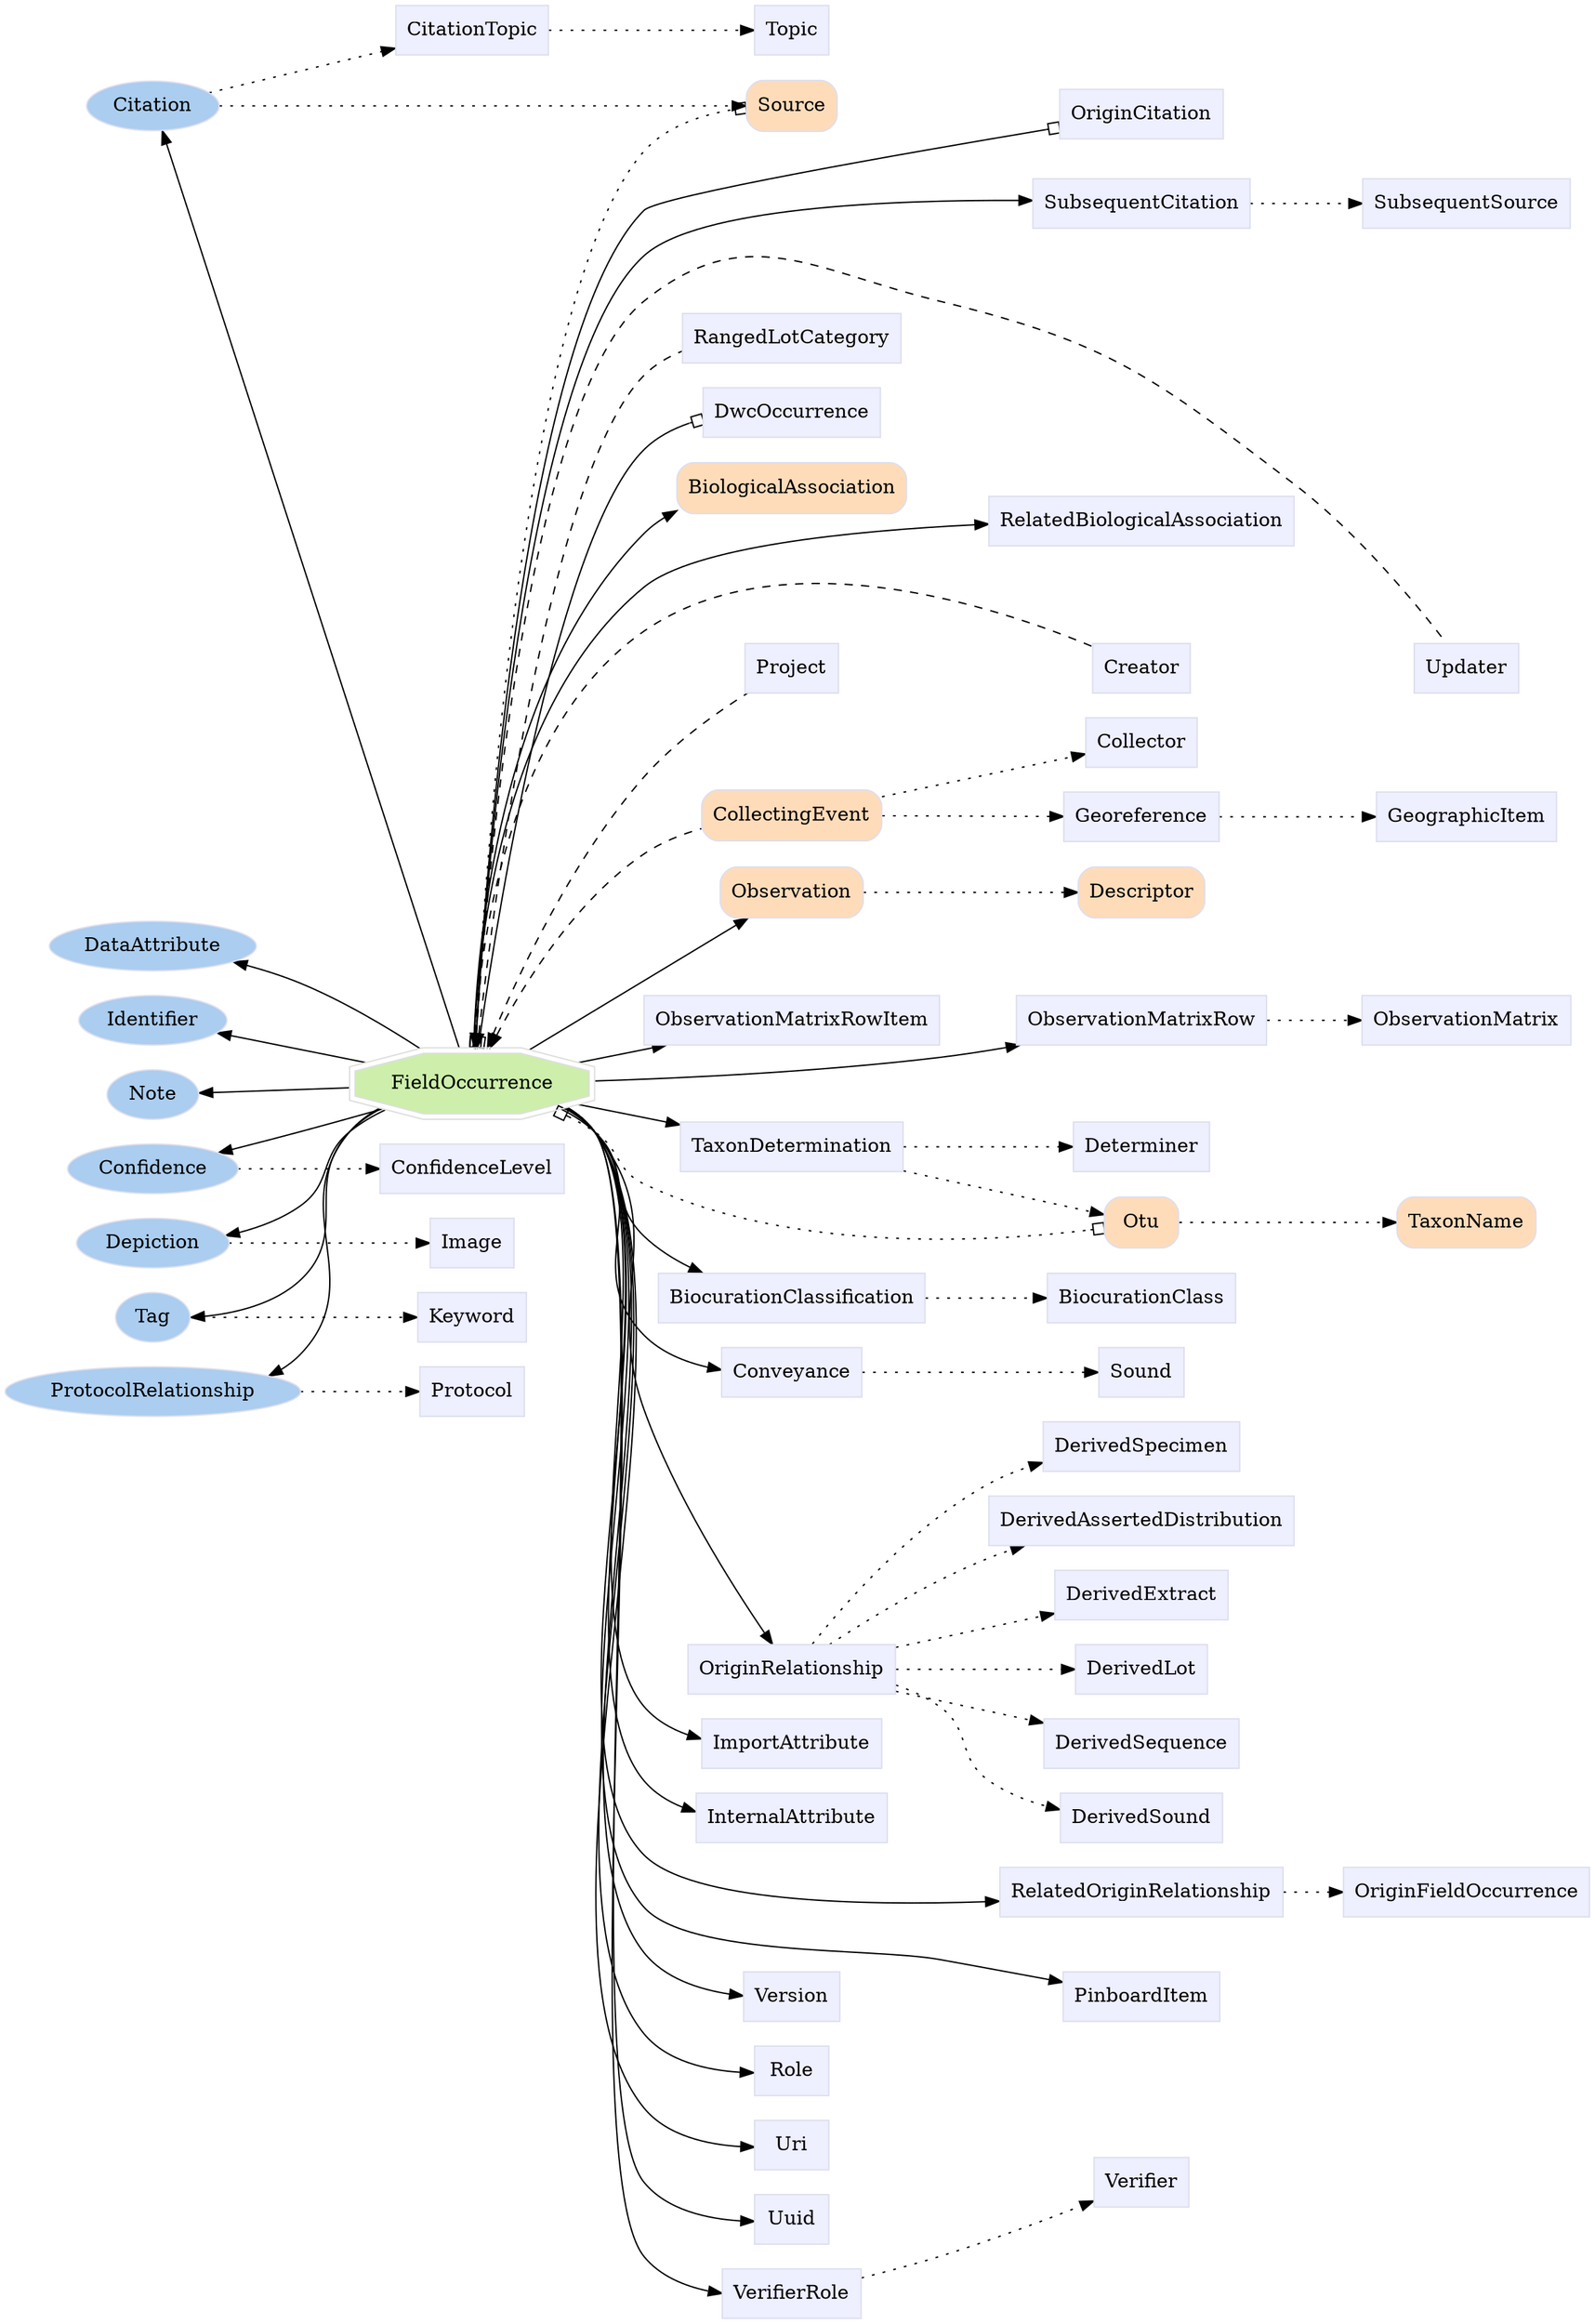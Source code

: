 digraph FieldOccurrence {
	graph [bb="0,0,975.02,1682",
		label="",
		outputorder=edgesfirst,
		rankdir=LR
	];
	node [label="\N"];
	subgraph annotator_cluster {
		graph [rank=min];
		Citation	[color="#dddeee",
			fillcolor="#abcdef",
			group=annotator,
			height=0.5,
			href="/develop/Data/models.html#citation",
			label=Citation,
			pos="88.713,1609",
			shape=oval,
			style=filled,
			target=_top,
			width=1.1279];
		Confidence	[color="#dddeee",
			fillcolor="#abcdef",
			group=annotator,
			height=0.5,
			href="/develop/Data/models.html#confidence",
			label=Confidence,
			pos="88.713,840",
			shape=oval,
			style=filled,
			target=_top,
			width=1.4833];
		DataAttribute	[color="#dddeee",
			fillcolor="#abcdef",
			group=annotator,
			height=0.5,
			href="/develop/Data/models.html#data-attribute",
			label=DataAttribute,
			pos="88.713,1002",
			shape=oval,
			style=filled,
			target=_top,
			width=1.7108];
		Depiction	[color="#dddeee",
			fillcolor="#abcdef",
			group=annotator,
			height=0.5,
			href="/develop/Data/models.html#depiction",
			label=Depiction,
			pos="88.713,786",
			shape=oval,
			style=filled,
			target=_top,
			width=1.3127];
		Identifier	[color="#dddeee",
			fillcolor="#abcdef",
			group=annotator,
			height=0.5,
			href="/develop/Data/models.html#identifier",
			label=Identifier,
			pos="88.713,948",
			shape=oval,
			style=filled,
			target=_top,
			width=1.2558];
		Tag	[color="#dddeee",
			fillcolor="#abcdef",
			group=annotator,
			height=0.5,
			href="/develop/Data/models.html#tag",
			label=Tag,
			pos="88.713,732",
			shape=oval,
			style=filled,
			target=_top,
			width=0.75];
		Note	[color="#dddeee",
			fillcolor="#abcdef",
			group=annotator,
			height=0.5,
			href="/develop/Data/models.html#note",
			label=Note,
			pos="88.713,894",
			shape=oval,
			style=filled,
			target=_top,
			width=0.80088];
		ProtocolRelationship	[color="#dddeee",
			fillcolor="#abcdef",
			group=annotator,
			height=0.5,
			href="/develop/Data/models.html#protocol-relationship",
			label=ProtocolRelationship,
			pos="88.713,678",
			shape=oval,
			style=filled,
			target=_top,
			width=2.4643];
	}
	subgraph core {
		BiologicalAssociation	[color="#dddeee",
			fillcolor="#fedcba",
			group=core,
			height=0.51389,
			href="/develop/Data/models.html#biological-association",
			label=BiologicalAssociation,
			pos="499.27,1331",
			shape=Mrecord,
			style=filled,
			target=_top,
			width=1.8889];
		CollectingEvent	[color="#dddeee",
			fillcolor="#fedcba",
			group=core,
			height=0.51389,
			href="/develop/Data/models.html#collecting-event",
			label=CollectingEvent,
			pos="499.27,1092",
			shape=Mrecord,
			style=filled,
			target=_top,
			width=1.441];
		Observation	[color="#dddeee",
			fillcolor="#fedcba",
			group=core,
			height=0.51389,
			href="/develop/Data/models.html#observation",
			label=Observation,
			pos="499.27,1037",
			shape=Mrecord,
			style=filled,
			target=_top,
			width=1.1389];
		Descriptor	[color="#dddeee",
			fillcolor="#fedcba",
			group=core,
			height=0.51389,
			href="/develop/Data/models.html#descriptor",
			label=Descriptor,
			pos="709.14,1037",
			shape=Mrecord,
			style=filled,
			target=_top,
			width=1.0139];
		Otu	[color="#dddeee",
			fillcolor="#fedcba",
			group=core,
			height=0.51389,
			href="/develop/Data/models.html#otu",
			label=Otu,
			pos="709.14,797",
			shape=Mrecord,
			style=filled,
			target=_top,
			width=0.75];
		Source	[color="#dddeee",
			fillcolor="#fedcba",
			group=core,
			height=0.51389,
			href="/develop/Data/models.html#source",
			label=Source,
			pos="499.27,1609",
			shape=Mrecord,
			style=filled,
			target=_top,
			width=0.75];
		TaxonName	[color="#dddeee",
			fillcolor="#fedcba",
			group=core,
			height=0.51389,
			href="/develop/Data/models.html#taxon-name",
			label=TaxonName,
			pos="904.39,797",
			shape=Mrecord,
			style=filled,
			target=_top,
			width=1.1597];
	}
	subgraph supporting {
		FieldOccurrence	[color="#dedede",
			fillcolor="#cdefab",
			group=target,
			height=0.61111,
			href="/develop/Data/models.html#field-occurrence",
			label=FieldOccurrence,
			pos="295.72,898",
			shape=doubleoctagon,
			style=filled,
			target=_top,
			width=2.286];
		BiocurationClassification	[color="#dddeee",
			fillcolor="#eeefff",
			group=supporting,
			height=0.5,
			href="/develop/Data/models.html#biocuration-classification",
			label=BiocurationClassification,
			pos="499.27,742",
			shape=box,
			style=filled,
			target=_top,
			width=2.1389];
		BiocurationClass	[color="#dddeee",
			fillcolor="#eeefff",
			group=supporting,
			height=0.5,
			href="/develop/Data/models.html#biocuration-class",
			label=BiocurationClass,
			pos="709.14,742",
			shape=box,
			style=filled,
			target=_top,
			width=1.5139];
		CitationTopic	[color="#dddeee",
			fillcolor="#eeefff",
			group=supporting,
			height=0.5,
			href="/develop/Data/models.html#citation-topic",
			label=CitationTopic,
			pos="295.72,1664",
			shape=box,
			style=filled,
			target=_top,
			width=1.2639];
		Collector	[color="#dddeee",
			fillcolor="#eeefff",
			group=supporting,
			height=0.5,
			href="/develop/Data/models.html#collector",
			label=Collector,
			pos="709.14,1146",
			shape=box,
			style=filled,
			target=_top,
			width=0.92014];
		ConfidenceLevel	[color="#dddeee",
			fillcolor="#eeefff",
			group=supporting,
			height=0.5,
			href="/develop/Data/models.html#confidence-level",
			label=ConfidenceLevel,
			pos="295.72,840",
			shape=box,
			style=filled,
			target=_top,
			width=1.5139];
		Conveyance	[color="#dddeee",
			fillcolor="#eeefff",
			group=supporting,
			height=0.5,
			href="/develop/Data/models.html#conveyance",
			label=Conveyance,
			pos="499.27,688",
			shape=box,
			style=filled,
			target=_top,
			width=1.1493];
		OriginRelationship	[color="#dddeee",
			fillcolor="#eeefff",
			group=supporting,
			height=0.5,
			href="/develop/Data/models.html#origin-relationship",
			label=OriginRelationship,
			pos="499.27,472",
			shape=box,
			style=filled,
			target=_top,
			width=1.6597];
		DerivedAssertedDistribution	[color="#dddeee",
			fillcolor="#eeefff",
			group=supporting,
			height=0.5,
			href="/develop/Data/models.html#derived-asserted-distribution",
			label=DerivedAssertedDistribution,
			pos="709.14,580",
			shape=box,
			style=filled,
			target=_top,
			width=2.3889];
		DerivedExtract	[color="#dddeee",
			fillcolor="#eeefff",
			group=supporting,
			height=0.5,
			href="/develop/Data/models.html#derived-extract",
			label=DerivedExtract,
			pos="709.14,526",
			shape=box,
			style=filled,
			target=_top,
			width=1.3681];
		DerivedLot	[color="#dddeee",
			fillcolor="#eeefff",
			group=supporting,
			height=0.5,
			href="/develop/Data/models.html#derived-lot",
			label=DerivedLot,
			pos="709.14,472",
			shape=box,
			style=filled,
			target=_top,
			width=1.0868];
		DerivedSequence	[color="#dddeee",
			fillcolor="#eeefff",
			group=supporting,
			height=0.5,
			href="/develop/Data/models.html#derived-sequence",
			label=DerivedSequence,
			pos="709.14,418",
			shape=box,
			style=filled,
			target=_top,
			width=1.5451];
		DerivedSound	[color="#dddeee",
			fillcolor="#eeefff",
			group=supporting,
			height=0.5,
			href="/develop/Data/models.html#derived-sound",
			label=DerivedSound,
			pos="709.14,364",
			shape=box,
			style=filled,
			target=_top,
			width=1.3056];
		DerivedSpecimen	[color="#dddeee",
			fillcolor="#eeefff",
			group=supporting,
			height=0.5,
			href="/develop/Data/models.html#derived-specimen",
			label=DerivedSpecimen,
			pos="709.14,634",
			shape=box,
			style=filled,
			target=_top,
			width=1.5764];
		TaxonDetermination	[color="#dddeee",
			fillcolor="#eeefff",
			group=supporting,
			height=0.5,
			href="/develop/Data/models.html#taxon-determination",
			label=TaxonDetermination,
			pos="499.27,852",
			shape=box,
			style=filled,
			target=_top,
			width=1.7951];
		Determiner	[color="#dddeee",
			fillcolor="#eeefff",
			group=supporting,
			height=0.5,
			href="/develop/Data/models.html#determiner",
			label=Determiner,
			pos="709.14,852",
			shape=box,
			style=filled,
			target=_top,
			width=1.0868];
		Georeference	[color="#dddeee",
			fillcolor="#eeefff",
			group=supporting,
			height=0.5,
			href="/develop/Data/models.html#georeference",
			label=Georeference,
			pos="709.14,1092",
			shape=box,
			style=filled,
			target=_top,
			width=1.2326];
		GeographicItem	[color="#dddeee",
			fillcolor="#eeefff",
			group=supporting,
			height=0.5,
			href="/develop/Data/models.html#geographic-item",
			label=GeographicItem,
			pos="904.39,1092",
			shape=box,
			style=filled,
			target=_top,
			width=1.4514];
		Image	[color="#dddeee",
			fillcolor="#eeefff",
			group=supporting,
			height=0.5,
			href="/develop/Data/models.html#image",
			label=Image,
			pos="295.72,786",
			shape=box,
			style=filled,
			target=_top,
			width=0.75];
		ImportAttribute	[color="#dddeee",
			fillcolor="#eeefff",
			group=supporting,
			height=0.5,
			href="/develop/Data/models.html#import-attribute",
			label=ImportAttribute,
			pos="499.27,418",
			shape=box,
			style=filled,
			target=_top,
			width=1.4201];
		InternalAttribute	[color="#dddeee",
			fillcolor="#eeefff",
			group=supporting,
			height=0.5,
			href="/develop/Data/models.html#internal-attribute",
			label=InternalAttribute,
			pos="499.27,364",
			shape=box,
			style=filled,
			target=_top,
			width=1.4826];
		Keyword	[color="#dddeee",
			fillcolor="#eeefff",
			group=supporting,
			height=0.5,
			href="/develop/Data/models.html#keyword",
			label=Keyword,
			pos="295.72,732",
			shape=box,
			style=filled,
			target=_top,
			width=0.92014];
		ObservationMatrixRow	[color="#dddeee",
			fillcolor="#eeefff",
			group=supporting,
			height=0.5,
			href="/develop/Data/models.html#observation-matrix-row",
			label=ObservationMatrixRow,
			pos="709.14,944",
			shape=box,
			style=filled,
			target=_top,
			width=2.0139];
		ObservationMatrix	[color="#dddeee",
			fillcolor="#eeefff",
			group=supporting,
			height=0.5,
			href="/develop/Data/models.html#observation-matrix",
			label=ObservationMatrix,
			pos="904.39,944",
			shape=box,
			style=filled,
			target=_top,
			width=1.6597];
		ObservationMatrixRowItem	[color="#dddeee",
			fillcolor="#eeefff",
			group=supporting,
			height=0.5,
			href="/develop/Data/models.html#observation-matrix-row-item",
			label=ObservationMatrixRowItem,
			pos="499.27,944",
			shape=box,
			style=filled,
			target=_top,
			width=2.3681];
		RelatedOriginRelationship	[color="#dddeee",
			fillcolor="#eeefff",
			group=supporting,
			height=0.5,
			href="/develop/Data/models.html#related-origin-relationship",
			label=RelatedOriginRelationship,
			pos="709.14,310",
			shape=box,
			style=filled,
			target=_top,
			width=2.2326];
		OriginFieldOccurrence	[color="#dddeee",
			fillcolor="#eeefff",
			group=supporting,
			height=0.5,
			href="/develop/Data/models.html#origin-field-occurrence",
			label=OriginFieldOccurrence,
			pos="904.39,310",
			shape=box,
			style=filled,
			target=_top,
			width=1.9618];
		PinboardItem	[color="#dddeee",
			fillcolor="#eeefff",
			group=supporting,
			height=0.5,
			href="/develop/Data/models.html#pinboard-item",
			label=PinboardItem,
			pos="709.14,234",
			shape=box,
			style=filled,
			target=_top,
			width=1.2535];
		Protocol	[color="#dddeee",
			fillcolor="#eeefff",
			group=supporting,
			height=0.5,
			href="/develop/Data/models.html#protocol",
			label=Protocol,
			pos="295.72,678",
			shape=box,
			style=filled,
			target=_top,
			width=0.85764];
		RelatedBiologicalAssociation	[color="#dddeee",
			fillcolor="#eeefff",
			group=supporting,
			height=0.5,
			href="/develop/Data/models.html#related-biological-association",
			label=RelatedBiologicalAssociation,
			pos="709.14,1307",
			shape=box,
			style=filled,
			target=_top,
			width=2.4618];
		Role	[color="#dddeee",
			fillcolor="#eeefff",
			group=supporting,
			height=0.5,
			href="/develop/Data/models.html#role",
			label=Role,
			pos="499.27,180",
			shape=box,
			style=filled,
			target=_top,
			width=0.75];
		Sound	[color="#dddeee",
			fillcolor="#eeefff",
			group=supporting,
			height=0.5,
			href="/develop/Data/models.html#sound",
			label=Sound,
			pos="709.14,688",
			shape=box,
			style=filled,
			target=_top,
			width=0.75];
		SubsequentCitation	[color="#dddeee",
			fillcolor="#eeefff",
			group=supporting,
			height=0.5,
			href="/develop/Data/models.html#subsequent-citation",
			label=SubsequentCitation,
			pos="709.14,1543",
			shape=box,
			style=filled,
			target=_top,
			width=1.691];
		SubsequentSource	[color="#dddeee",
			fillcolor="#eeefff",
			group=supporting,
			height=0.5,
			href="/develop/Data/models.html#subsequent-source",
			label=SubsequentSource,
			pos="904.39,1543",
			shape=box,
			style=filled,
			target=_top,
			width=1.6076];
		Topic	[color="#dddeee",
			fillcolor="#eeefff",
			group=supporting,
			height=0.5,
			href="/develop/Data/models.html#topic",
			label=Topic,
			pos="499.27,1664",
			shape=box,
			style=filled,
			target=_top,
			width=0.75];
		Uri	[color="#dddeee",
			fillcolor="#eeefff",
			group=supporting,
			height=0.5,
			href="/develop/Data/models.html#uri",
			label=Uri,
			pos="499.27,126",
			shape=box,
			style=filled,
			target=_top,
			width=0.75];
		Uuid	[color="#dddeee",
			fillcolor="#eeefff",
			group=supporting,
			height=0.5,
			href="/develop/Data/models.html#uuid",
			label=Uuid,
			pos="499.27,72",
			shape=box,
			style=filled,
			target=_top,
			width=0.75];
		VerifierRole	[color="#dddeee",
			fillcolor="#eeefff",
			group=supporting,
			height=0.5,
			href="/develop/Data/models.html#verifier-role",
			label=VerifierRole,
			pos="499.27,18",
			shape=box,
			style=filled,
			target=_top,
			width=1.1493];
		Verifier	[color="#dddeee",
			fillcolor="#eeefff",
			group=supporting,
			height=0.5,
			href="/develop/Data/models.html#verifier",
			label=Verifier,
			pos="709.14,99",
			shape=box,
			style=filled,
			target=_top,
			width=0.79514];
		Version	[color="#dddeee",
			fillcolor="#eeefff",
			group=supporting,
			height=0.5,
			href="/develop/Data/models.html#version",
			label=Version,
			pos="499.27,234",
			shape=box,
			style=filled,
			target=_top,
			width=0.79514];
		Creator	[color="#dddeee",
			fillcolor="#eeefff",
			group=supporting,
			height=0.5,
			href="/develop/Data/models.html#creator",
			label=Creator,
			pos="709.14,1200",
			shape=box,
			style=filled,
			target=_top,
			width=0.78472];
		Project	[color="#dddeee",
			fillcolor="#eeefff",
			group=supporting,
			height=0.5,
			href="/develop/Data/models.html#project",
			label=Project,
			pos="499.27,1200",
			shape=box,
			style=filled,
			target=_top,
			width=0.75347];
		RangedLotCategory	[color="#dddeee",
			fillcolor="#eeefff",
			group=supporting,
			height=0.5,
			href="/develop/Data/models.html#ranged-lot-category",
			label=RangedLotCategory,
			pos="499.27,1440",
			shape=box,
			style=filled,
			target=_top,
			width=1.7431];
		Updater	[color="#dddeee",
			fillcolor="#eeefff",
			group=supporting,
			height=0.5,
			href="/develop/Data/models.html#updater",
			label=Updater,
			pos="904.39,1200",
			shape=box,
			style=filled,
			target=_top,
			width=0.82639];
		DwcOccurrence	[color="#dddeee",
			fillcolor="#eeefff",
			group=supporting,
			height=0.5,
			href="/develop/Data/models.html#dwc-occurrence",
			label=DwcOccurrence,
			pos="499.27,1386",
			shape=box,
			style=filled,
			target=_top,
			width=1.441];
		OriginCitation	[color="#dddeee",
			fillcolor="#eeefff",
			group=supporting,
			height=0.5,
			href="/develop/Data/models.html#origin-citation",
			label=OriginCitation,
			pos="709.14,1603",
			shape=box,
			style=filled,
			target=_top,
			width=1.316];
	}
	Citation -> Source	[pos="e,471.8,1609 129.63,1609 208.6,1609 383.78,1609 460.75,1609",
		style=dotted];
	Citation -> CitationTopic	[pos="e,249.88,1652 124.03,1618.2 155.33,1626.6 202.15,1639.2 238.85,1649",
		style=dotted];
	Confidence -> ConfidenceLevel	[pos="e,241.04,840 142.51,840 169.1,840 201.57,840 229.69,840",
		style=dotted];
	Depiction -> Image	[pos="e,268.44,786 136.23,786 172.8,786 223.07,786 257.12,786",
		style=dotted];
	Tag -> Keyword	[pos="e,262.37,732 116.1,732 150.22,732 210.15,732 251.1,732",
		style=dotted];
	ProtocolRelationship -> Protocol	[pos="e,264.65,678 177.85,678 204.03,678 231.5,678 253.22,678",
		style=dotted];
	BiologicalAssociation -> RelatedBiologicalAssociation	[pos="e,620.17,1317.2 567.76,1323.2 580.95,1321.7 595.03,1320.1 609.01,1318.4",
		style=invis];
	CollectingEvent -> Collector	[pos="e,675.7,1137.6 551.39,1105.3 586.12,1114.3 631.57,1126.1 664.58,1134.7",
		style=dotted];
	CollectingEvent -> Georeference	[pos="e,664.61,1092 551.39,1092 582.33,1092 621.78,1092 653.36,1092",
		style=dotted];
	Observation -> Descriptor	[pos="e,672.35,1037 540.35,1037 574.84,1037 624.65,1037 661.04,1037",
		style=dotted];
	Observation -> ObservationMatrix	[pos="e,844.28,959.55 540.58,1027.4 563.91,1021.9 593.85,1015 620.52,1009 699.14,991.42 719.33,989.42 797.77,971 809.34,968.28 821.58,\
965.27 833.48,962.28",
		style=invis];
	Otu -> TaxonName	[pos="e,862.42,797 736.61,797 766.02,797 814.26,797 851.31,797",
		style=dotted];
	Source -> SubsequentCitation	[pos="e,650.23,1561.4 526.6,1600.6 554.86,1591.7 600.9,1577 639.55,1564.8",
		style=invis];
	Source -> OriginCitation	[pos="e,661.48,1604.3 526.6,1608.2 557.49,1607.3 609.63,1605.8 650.13,1604.7",
		style=invis];
	FieldOccurrence -> Citation	[pos="e,94.884,1591.1 288.29,920.31 258.25,1024.5 131.78,1463.1 98.026,1580.2"];
	FieldOccurrence -> Confidence	[pos="e,130.22,851.46 236.84,881.62 206.68,873.09 170.12,862.75 140.99,854.51"];
	FieldOccurrence -> DataAttribute	[pos="e,136.16,990.37 265.72,920.39 242.77,937.26 209.39,959.96 177.43,975 167.8,979.53 157.22,983.54 146.85,986.98"];
	FieldOccurrence -> Depiction	[pos="e,132.6,793.01 237.61,881.45 229.01,877.52 220.63,872.75 213.43,867 190.88,849.01 200.55,830.24 177.43,813 167.45,805.56 155.4,800.15 \
143.47,796.22"];
	FieldOccurrence -> Identifier	[pos="e,127.79,938.71 231.88,913.33 201.99,920.62 166.78,929.2 138.88,936.01"];
	FieldOccurrence -> Tag	[pos="e,115.97,733.77 234.52,882.19 226.72,878.2 219.38,873.22 213.43,867 178.42,830.47 213.62,794.36 177.43,759 163.97,745.85 144.25,\
739.08 126.92,735.61"];
	FieldOccurrence -> Note	[pos="e,117.79,894.55 213.07,896.41 184.17,895.84 152.96,895.23 129.17,894.77"];
	FieldOccurrence -> ProtocolRelationship	[pos="e,156.03,689.89 233.52,882.52 225.96,878.48 218.96,873.4 213.43,867 165.21,811.19 227.45,759.2 177.43,705 173.99,701.28 170.05,698.06 \
165.8,695.29"];
	FieldOccurrence -> BiologicalAssociation	[pos="e,432.71,1312.5 296.76,920.29 298.08,986.67 310.9,1185.4 414.02,1298 416.84,1301.1 419.98,1303.9 423.34,1306.4"];
	FieldOccurrence -> CollectingEvent	[dir=back,
		pos="s,306.69,920.25 311.53,930.11 330.3,967.43 366.09,1028.4 414.02,1064 423.8,1071.3 435.56,1076.7 447.16,1080.8",
		style=dashed];
	FieldOccurrence -> Observation	[pos="e,471.45,1018.5 329.1,920.33 365.52,945.45 424.5,986.12 462.31,1012.2"];
	FieldOccurrence -> Otu	[arrowhead=obox,
		arrowtail=obox,
		dir=both,
		pos="s,352.4,881.05 e,681.95,793.26 361.57,876.75 367.33,873.84 372.91,870.59 378.02,867 398.12,852.85 392.19,836.32 414.02,825 498.03,\
781.42 613.74,786.11 671.8,792.14",
		style=dotted];
	FieldOccurrence -> Source	[arrowhead=obox,
		arrowtail=obox,
		dir=both,
		pos="s,297.71,920.48 e,471.81,1605.6 298.21,930.62 304.36,1051.9 331.45,1474.8 414.02,1576 425.78,1590.4 444.69,1598.6 461.61,1603.1",
		style=dotted];
	FieldOccurrence -> BiocurationClassification	[pos="e,450.79,760.47 355.95,881.84 363.99,877.89 371.64,873.01 378.02,867 406.38,840.25 387.4,815.49 414.02,787 421.66,778.82 431.13,\
771.83 440.93,765.96"];
	FieldOccurrence -> Conveyance	[pos="e,457.65,692.43 357.84,882.45 365.42,878.42 372.44,873.36 378.02,867 423.77,814.78 366.87,765.96 414.02,715 422.64,705.68 434.49,\
699.56 446.57,695.55"];
	FieldOccurrence -> OriginRelationship	[pos="e,488.19,490.45 358.6,882.53 365.96,878.49 372.73,873.41 378.02,867 437.16,795.3 386.89,749.9 414.02,661 432.1,601.74 464.06,536.54 \
482.99,500.3"];
	FieldOccurrence -> TaxonDetermination	[pos="e,434.2,866.62 361.6,883.19 381.21,878.72 402.91,873.76 423.14,869.15"];
	FieldOccurrence -> ImportAttribute	[pos="e,447.92,423.97 359.52,882.72 366.65,878.66 373.11,873.51 378.02,867 434.66,791.84 355.36,518.6 414.02,445 420.07,437.4 428.28,431.91 \
437.2,427.95"];
	FieldOccurrence -> InternalAttribute	[pos="e,445.66,370.61 359.58,882.77 366.7,878.7 373.14,873.54 378.02,867 441.45,781.98 348.3,474.27 414.02,391 419.57,383.96 426.97,378.73 \
435.09,374.85"];
	FieldOccurrence -> ObservationMatrixRow	[pos="e,636.24,926.4 378.31,900.15 436.11,902.46 515.35,907.22 584.52,917 597.69,918.86 611.54,921.35 625.02,924.07"];
	FieldOccurrence -> ObservationMatrixRowItem	[pos="e,417.25,925.51 361.6,912.81 375.86,916.06 391.23,919.57 406.32,923.01"];
	FieldOccurrence -> RelatedOriginRelationship	[pos="e,628.61,306.19 359.63,882.8 366.74,878.73 373.17,873.56 378.02,867 448.25,772.11 331.54,421.46 414.02,337 441.45,308.91 541.31,\
304.76 617.13,305.97"];
	FieldOccurrence -> PinboardItem	[pos="e,663.53,243.96 359.65,882.82 366.76,878.74 373.18,873.57 378.02,867 452.65,765.72 332.62,397.93 414.02,302 415.97,299.7 567.83,\
265.4 652.54,246.42"];
	FieldOccurrence -> RelatedBiologicalAssociation	[pos="e,620.37,1301.3 296.7,920.2 297.94,983.39 310.74,1165.5 414.02,1255 442.81,1280 535.47,1293.4 609.18,1300.3"];
	FieldOccurrence -> Role	[pos="e,472.16,180.88 359.71,882.86 366.81,878.78 373.21,873.59 378.02,867 464.61,748.36 324.24,323.26 414.02,207 425.08,192.68 443.8,\
185.82 460.79,182.59"];
	FieldOccurrence -> SubsequentCitation	[pos="e,647.93,1542.2 297.73,920.34 302.7,1019.4 327.82,1417.8 414.02,1500 445.05,1529.6 559.78,1538.9 636.44,1541.8"];
	FieldOccurrence -> Uri	[pos="e,472.14,126.87 359.74,882.88 366.83,878.79 373.22,873.6 378.02,867 471.41,738.48 317.18,278.94 414.02,153 425.05,138.66 443.77,\
131.8 460.77,128.57"];
	FieldOccurrence -> Uuid	[pos="e,472.12,72.855 359.76,882.9 366.85,878.81 373.23,873.61 378.02,867 478.21,728.61 310.11,234.63 414.02,99 425.02,84.636 443.74,77.774 \
460.74,74.552"];
	FieldOccurrence -> VerifierRole	[pos="e,457.76,21.133 359.78,882.91 366.87,878.82 373.24,873.61 378.02,867 431.52,792.87 358.53,117.66 414.02,45 422.02,34.52 434.13,28.033 \
446.69,24.039"];
	FieldOccurrence -> Version	[pos="e,470.45,236.81 359.68,882.84 366.78,878.76 373.19,873.58 378.02,867 457.18,759.14 334.78,373.81 414.02,266 424.63,251.56 442.62,\
243.63 459.25,239.28"];
	FieldOccurrence -> Creator	[dir=back,
		pos="s,296.67,920.25 297,931.73 299.61,1000.9 316.54,1158.3 414.02,1227 496.16,1284.9 624.93,1238.3 680.78,1213.3",
		style=dashed];
	FieldOccurrence -> Project	[dir=back,
		pos="s,305.77,920.37 310.26,930.97 329.56,975.9 367.82,1057.8 414.02,1119 432.11,1143 457.44,1166.3 475.59,1181.7",
		style=dashed];
	FieldOccurrence -> RangedLotCategory	[dir=back,
		pos="s,298.89,920.36 300.05,931.56 310.87,1034.2 348.2,1341.3 414.02,1413 420.14,1419.7 427.92,1424.7 436.26,1428.5",
		style=dashed];
	FieldOccurrence -> Updater	[dir=back,
		pos="s,297.72,920.39 298.3,931.59 304.32,1043.2 329.9,1398.5 414.02,1467 472.76,1514.9 511.67,1487.9 584.52,1467 691.9,1436.3 714.57,\
1408.5 797.77,1334 837.93,1298 874.37,1245.5 892.08,1218.1",
		style=dashed];
	FieldOccurrence -> DwcOccurrence	[arrowhead=obox,
		arrowtail=obox,
		dir=both,
		pos="s,299.52,920.26 e,447.25,1378.5 300.89,930.62 313.57,1025 354.48,1295.7 414.02,1359 420.51,1365.9 428.77,1371 437.56,1374.9"];
	FieldOccurrence -> OriginCitation	[arrowhead=obox,
		arrowtail=obox,
		dir=both,
		pos="s,297.68,920.33 e,661.45,1594.8 298.19,930.79 304.09,1048.1 330.04,1444.6 414.02,1533 430.38,1550.2 570.65,1578.1 651.42,1592.9"];
	BiocurationClassification -> BiocurationClass	[pos="e,654.36,742 576.49,742 598.29,742 621.85,742 642.93,742",
		style=dotted];
	CitationTopic -> Topic	[pos="e,471.94,1664 341.7,1664 377.51,1664 427.03,1664 460.73,1664",
		style=dotted];
	Conveyance -> Sound	[pos="e,681.83,688 540.84,688 578.48,688 634.04,688 670.65,688",
		style=dotted];
	OriginRelationship -> DerivedAssertedDistribution	[pos="e,640.86,561.5 522.99,490.3 546.29,508.33 584.18,535.63 620.52,553 623.65,554.5 626.88,555.93 630.18,557.31",
		style=dotted];
	OriginRelationship -> DerivedExtract	[pos="e,659.5,513.36 559.28,487.33 587.26,494.6 620.61,503.26 648.64,510.54",
		style=dotted];
	OriginRelationship -> DerivedLot	[pos="e,669.67,472 559.28,472 590.54,472 628.51,472 658.28,472",
		style=dotted];
	OriginRelationship -> DerivedSequence	[pos="e,653.26,432.26 559.28,456.67 585.12,449.96 615.54,442.06 642.13,435.15",
		style=dotted];
	OriginRelationship -> DerivedSound	[pos="e,661.69,372 559.43,458.69 568.34,455.13 577.04,450.64 584.52,445 607.54,427.63 597.4,408.25 620.52,391 629.51,384.29 640.2,379.23 \
650.96,375.42",
		style=dotted];
	OriginRelationship -> DerivedSpecimen	[pos="e,651.9,621.65 511.61,490.15 530.62,519.09 571.66,575.62 620.52,607 626.91,611.1 633.96,614.62 641.2,617.61",
		style=dotted];
	OriginRelationship -> RelatedOriginRelationship	[pos="e,631.42,328.43 559.12,461.06 568.49,457.21 577.42,452.02 584.52,445 620.5,409.43 584.33,372.37 620.52,337 621.14,336.39 621.77,\
335.8 622.41,335.23",
		style=invis];
	TaxonDetermination -> Otu	[pos="e,681.74,803.99 564.33,835.05 599.19,825.83 641.1,814.74 670.66,806.92",
		style=dotted];
	TaxonDetermination -> Determiner	[pos="e,669.68,852 564.33,852 594.63,852 630.26,852 658.48,852",
		style=dotted];
	Georeference -> GeographicItem	[pos="e,851.84,1092 753.99,1092 779.54,1092 812.18,1092 840.44,1092",
		style=dotted];
	ObservationMatrixRow -> ObservationMatrix	[pos="e,844.32,944 782.1,944 798.76,944 816.46,944 833.04,944",
		style=dotted];
	ObservationMatrixRowItem -> ObservationMatrixRow	[pos="e,636.31,944 584.82,944 598.03,944 611.68,944 624.87,944",
		style=invis];
	RelatedOriginRelationship -> OriginFieldOccurrence	[pos="e,833.43,310 789.86,310 800.47,310 811.37,310 822.01,310",
		style=dotted];
	Role -> Verifier	[pos="e,680.49,112.04 526.69,172.29 543.41,167.22 565.41,160.22 584.52,153 613.72,141.98 646.02,127.79 670.28,116.73",
		style=invis];
	SubsequentCitation -> SubsequentSource	[pos="e,846.14,1543 770.49,1543 790.86,1543 813.75,1543 834.72,1543",
		style=dotted];
	VerifierRole -> Verifier	[pos="e,680.49,85.956 540.84,30.084 554.79,34.481 570.44,39.684 584.52,45 613.72,56.025 646.02,70.206 670.28,81.27",
		style=dotted];
	Version -> PinboardItem	[pos="e,663.87,234 528.3,234 559.97,234 612.32,234 652.39,234",
		style=invis];
	Creator -> Updater	[pos="e,874.17,1200 737.83,1200 770.65,1200 825.61,1200 863.13,1200",
		style=invis];
	Project -> Creator	[pos="e,680.71,1200 526.6,1200 562.67,1200 627.72,1200 669.37,1200",
		style=invis];
}

